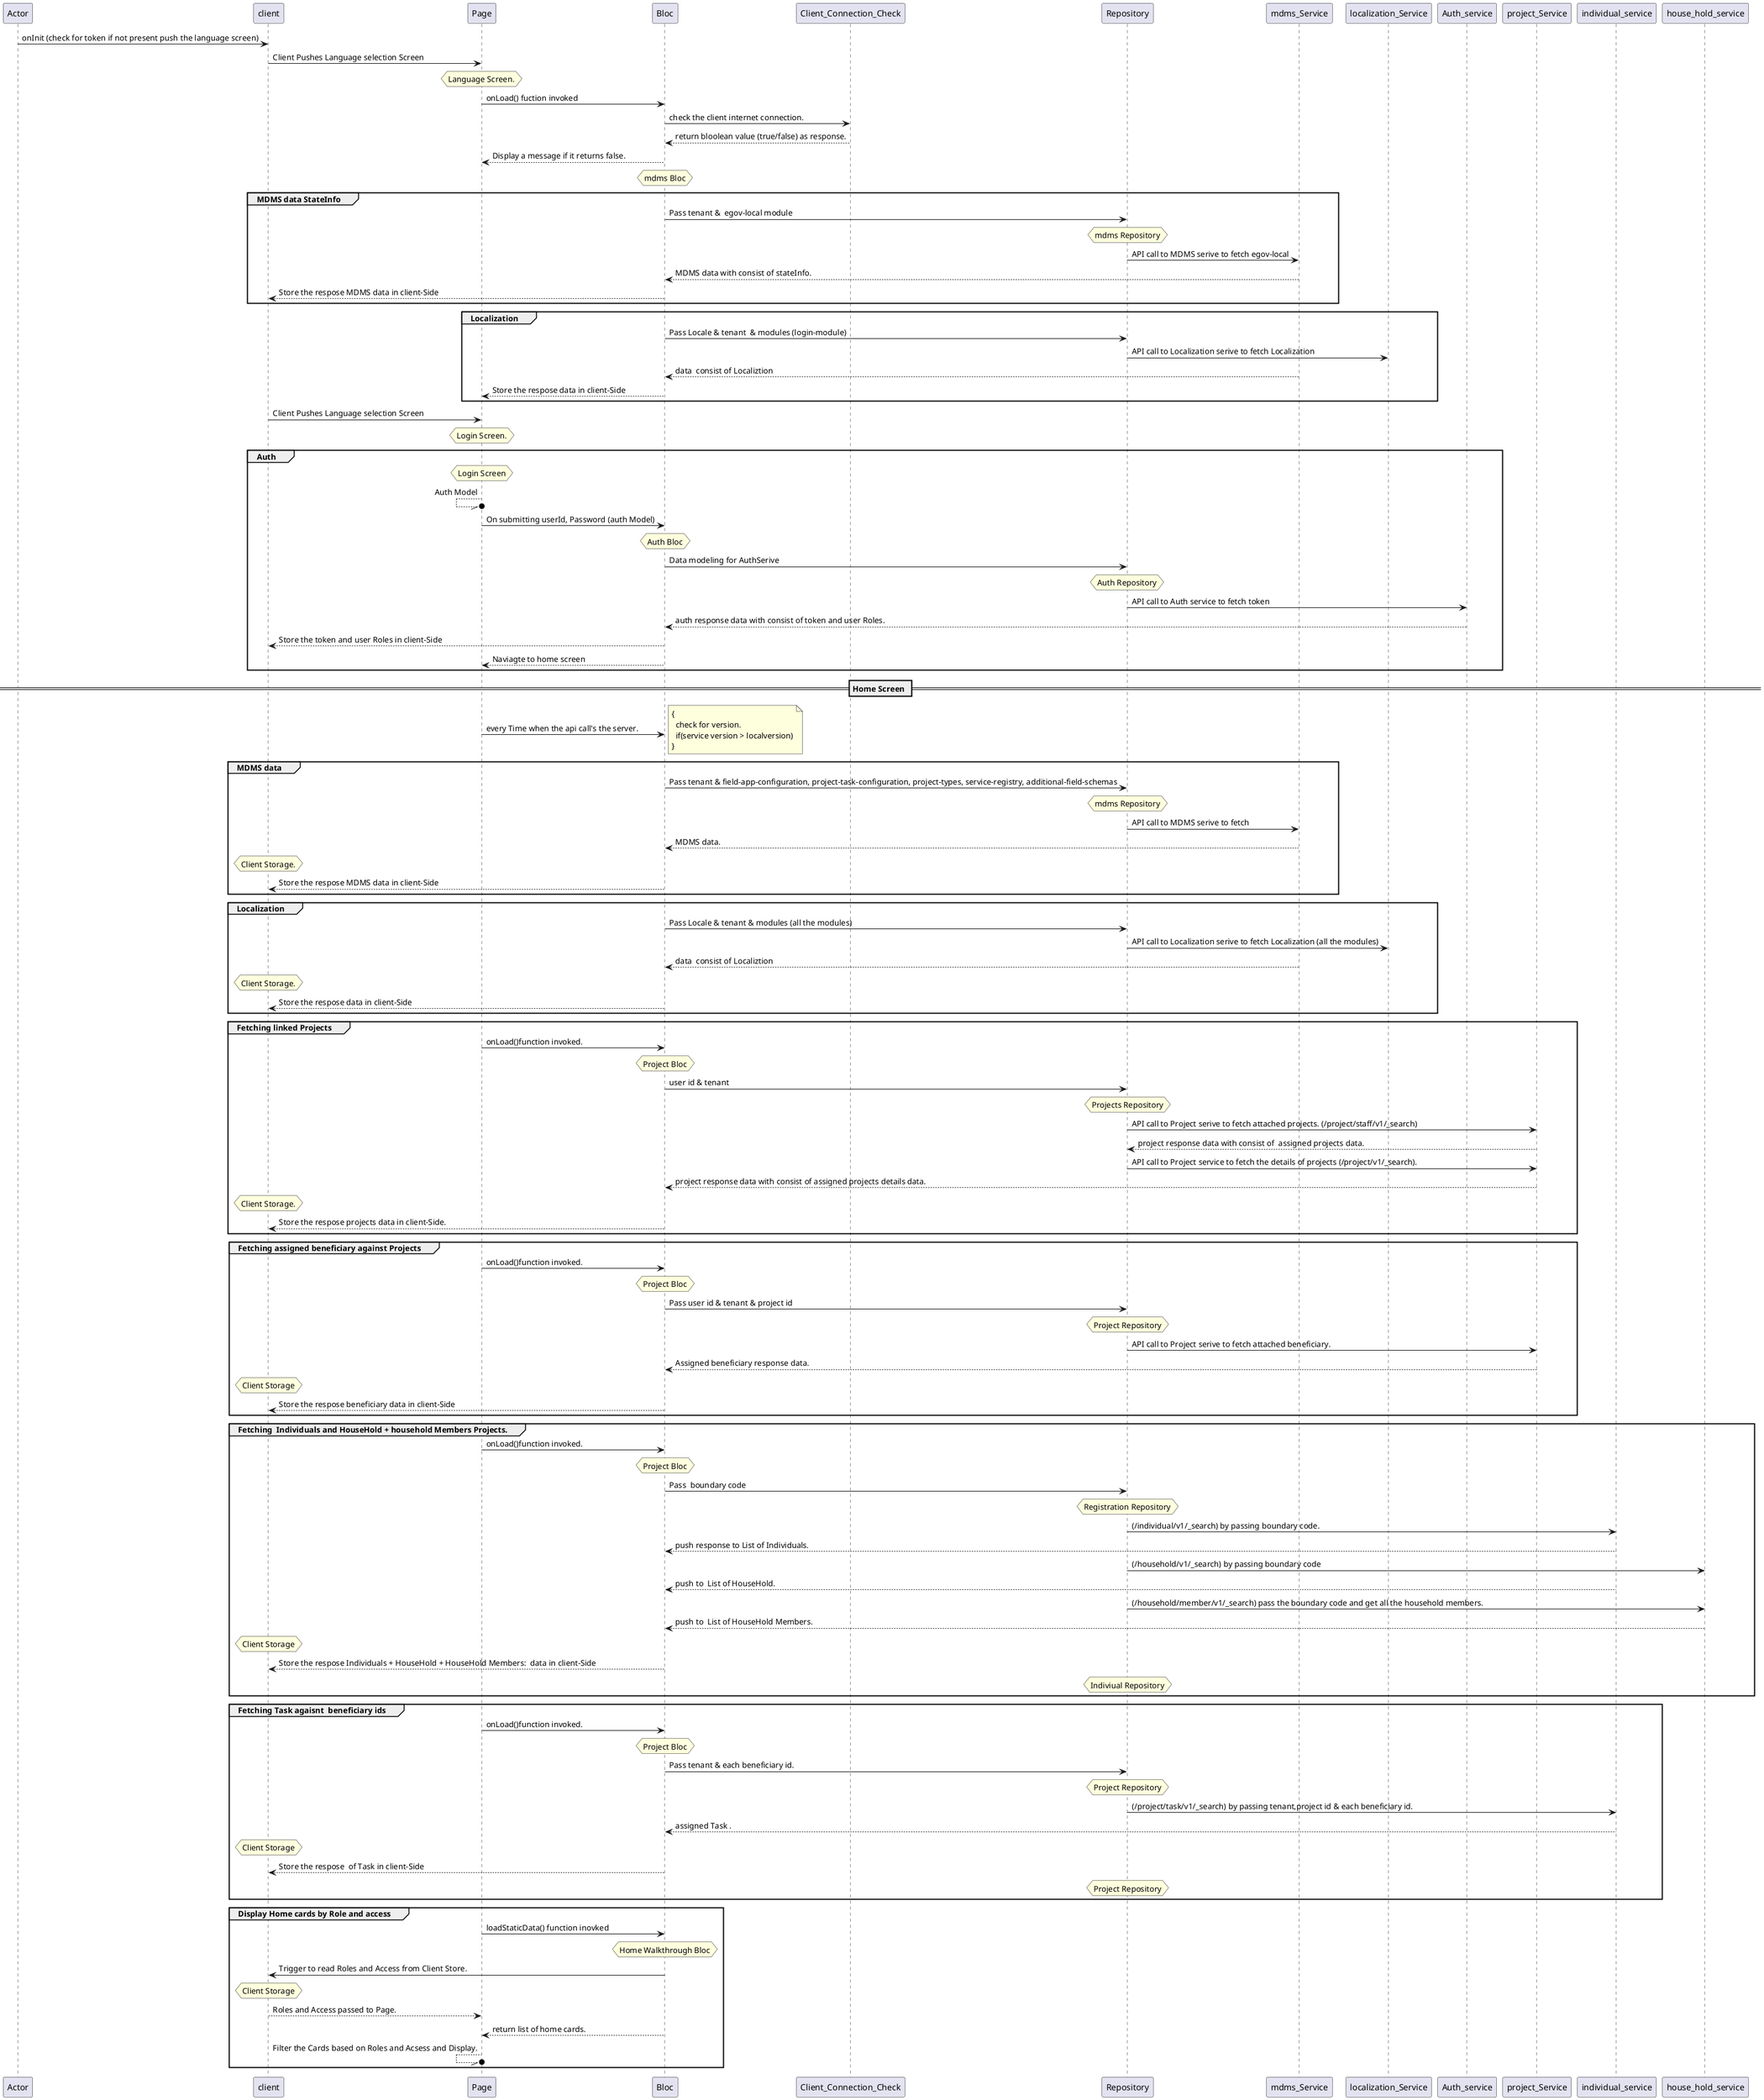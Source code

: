 @startuml Login
Actor ->client: onInit (check for token if not present push the language screen)
client -> Page:  Client Pushes Language selection Screen 
hnote over Page : Language Screen. 


Page -> Bloc: onLoad() fuction invoked
Bloc -> Client_Connection_Check : check the client internet connection.
Client_Connection_Check --> Bloc: return bloolean value (true/false) as response.
Bloc --> Page: Display a message if it returns false.  

hnote over Bloc : mdms Bloc

group MDMS data StateInfo
Bloc -> Repository: Pass tenant &  egov-local module
hnote over Repository : mdms Repository
Repository ->mdms_Service: API call to MDMS serive to fetch egov-local 
mdms_Service -->Bloc: MDMS data with consist of stateInfo.
Bloc-->client: Store the respose MDMS data in client-Side
end



group Localization
Bloc -> Repository: Pass Locale & tenant  & modules (login-module)
Repository ->localization_Service: API call to Localization serive to fetch Localization  
mdms_Service -->Bloc:  data  consist of Localiztion 
Bloc--> Page: Store the respose data in client-Side
end

client -> Page: Client Pushes Language selection Screen 
hnote over Page : Login Screen. 

group Auth
hnote over Page : Login Screen 
Page o\\-- Page: Auth Model

Page ->Bloc: On submitting userId, Password (auth Model)
hnote over Bloc : Auth Bloc
Bloc -> Repository: Data modeling for AuthSerive
hnote over Repository : Auth Repository
Repository -> Auth_service: API call to Auth service to fetch token
Auth_service -->Bloc: auth response data with consist of token and user Roles.
Bloc-->client: Store the token and user Roles in client-Side
Bloc-->Page: Naviagte to home screen
end

==Home Screen ==

Page -> Bloc : every Time when the api call's the server. 
note right
{
  check for version. 
  if(service version > localversion)
}
end note


group MDMS data 
Bloc -> Repository: Pass tenant & field-app-configuration, project-task-configuration, project-types, service-registry, additional-field-schemas
hnote over Repository : mdms Repository
Repository ->mdms_Service: API call to MDMS serive to fetch 
mdms_Service -->Bloc: MDMS data.
hnote over client : Client Storage.
Bloc-->client: Store the respose MDMS data in client-Side
end



group Localization
Bloc -> Repository: Pass Locale & tenant & modules (all the modules)
Repository ->localization_Service: API call to Localization serive to fetch Localization (all the modules)
mdms_Service -->Bloc:  data  consist of Localiztion 
hnote over client : Client Storage.
Bloc--> client: Store the respose data in client-Side
end



group Fetching linked Projects
Page -> Bloc: onLoad()function invoked.
hnote over Bloc : Project Bloc
Bloc -> Repository : user id & tenant
hnote over Repository : Projects Repository
Repository ->project_Service: API call to Project serive to fetch attached projects. (/project/staff/v1/_search)
project_Service -->Repository: project response data with consist of  assigned projects data.
Repository ->  project_Service : API call to Project service to fetch the details of projects (/project/v1/_search).
project_Service --> Bloc : project response data with consist of assigned projects details data.
hnote over client : Client Storage.
Bloc-->client: Store the respose projects data in client-Side.  
end



group Fetching assigned beneficiary against Projects
Page -> Bloc: onLoad()function invoked.
hnote over Bloc : Project Bloc
Bloc -> Repository : Pass user id & tenant & project id
hnote over Repository :Project Repository
Repository ->project_Service: API call to Project serive to fetch attached beneficiary.
project_Service -->Bloc: Assigned beneficiary response data. 
hnote over client : Client Storage
Bloc-->client: Store the respose beneficiary data in client-Side  
end



group Fetching  Individuals and HouseHold + household Members Projects.
Page -> Bloc: onLoad()function invoked.
hnote over Bloc : Project Bloc
Bloc -> Repository : Pass  boundary code 
hnote over Repository : Registration Repository

Repository  -> individual_service : (/individual/v1/_search) by passing boundary code.
individual_service --> Bloc: push response to List of Individuals. 
Repository  -> house_hold_service : (/household/v1/_search) by passing boundary code
individual_service --> Bloc: push to  List of HouseHold. 
Repository -> house_hold_service : (/household/member/v1/_search) pass the boundary code and get all the household members.
house_hold_service --> Bloc: push to  List of HouseHold Members. 
hnote over client : Client Storage
Bloc-->client: Store the respose Individuals + HouseHold + HouseHold Members:  data in client-Side  
hnote over Repository : Indiviual Repository
end



group Fetching Task agaisnt  beneficiary ids
Page -> Bloc: onLoad()function invoked.
hnote over Bloc : Project Bloc
Bloc -> Repository : Pass tenant & each beneficiary id.
hnote over Repository :  Project Repository
Repository  -> individual_service : (/project/task/v1/_search) by passing tenant,project id & each beneficiary id.
individual_service --> Bloc: assigned Task . 
hnote over client : Client Storage
Bloc-->client: Store the respose  of Task in client-Side  
hnote over Repository : Project Repository
end

group  Display Home cards by Role and access
Page -> Bloc: loadStaticData() function inovked
hnote over Bloc : Home Walkthrough Bloc
Bloc -> client : Trigger to read Roles and Access from Client Store.
hnote over client : Client Storage
client --> Page : Roles and Access passed to Page. 
Bloc --> Page : return list of home cards.
Page o\\-- Page: Filter the Cards based on Roles and Acsess and Display.
end



@enduml


